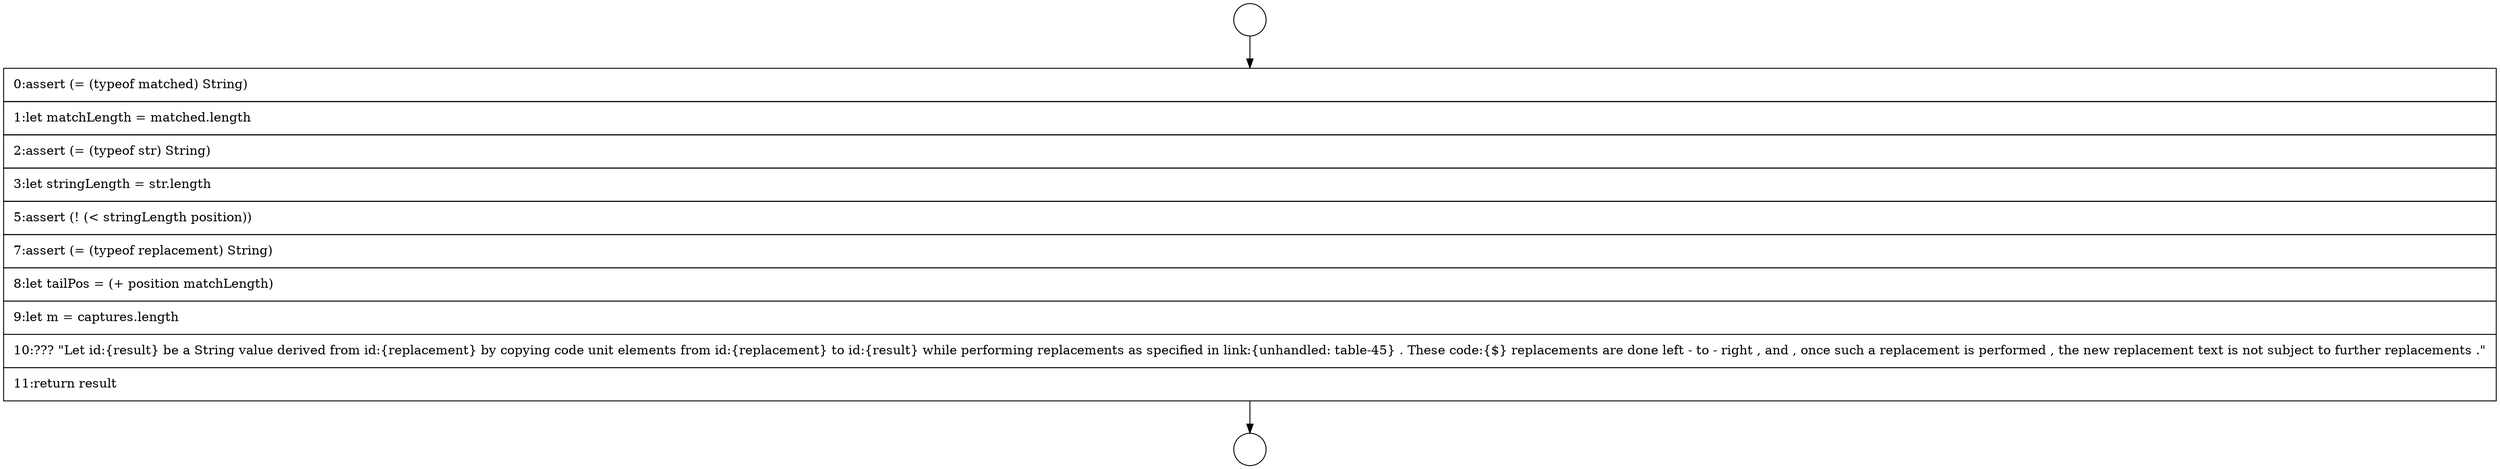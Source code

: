 digraph {
  node0 [shape=circle label=" " color="black" fillcolor="white" style=filled]
  node2 [shape=none, margin=0, label=<<font color="black">
    <table border="0" cellborder="1" cellspacing="0" cellpadding="10">
      <tr><td align="left">0:assert (= (typeof matched) String)</td></tr>
      <tr><td align="left">1:let matchLength = matched.length</td></tr>
      <tr><td align="left">2:assert (= (typeof str) String)</td></tr>
      <tr><td align="left">3:let stringLength = str.length</td></tr>
      <tr><td align="left">5:assert (! (&lt; stringLength position))</td></tr>
      <tr><td align="left">7:assert (= (typeof replacement) String)</td></tr>
      <tr><td align="left">8:let tailPos = (+ position matchLength)</td></tr>
      <tr><td align="left">9:let m = captures.length</td></tr>
      <tr><td align="left">10:??? &quot;Let id:{result} be a String value derived from id:{replacement} by copying code unit elements from id:{replacement} to id:{result} while performing replacements as specified in link:{unhandled: table-45} . These code:{$} replacements are done left - to - right , and , once such a replacement is performed , the new replacement text is not subject to further replacements .&quot;</td></tr>
      <tr><td align="left">11:return result</td></tr>
    </table>
  </font>> color="black" fillcolor="white" style=filled]
  node1 [shape=circle label=" " color="black" fillcolor="white" style=filled]
  node0 -> node2 [ color="black"]
  node2 -> node1 [ color="black"]
}
